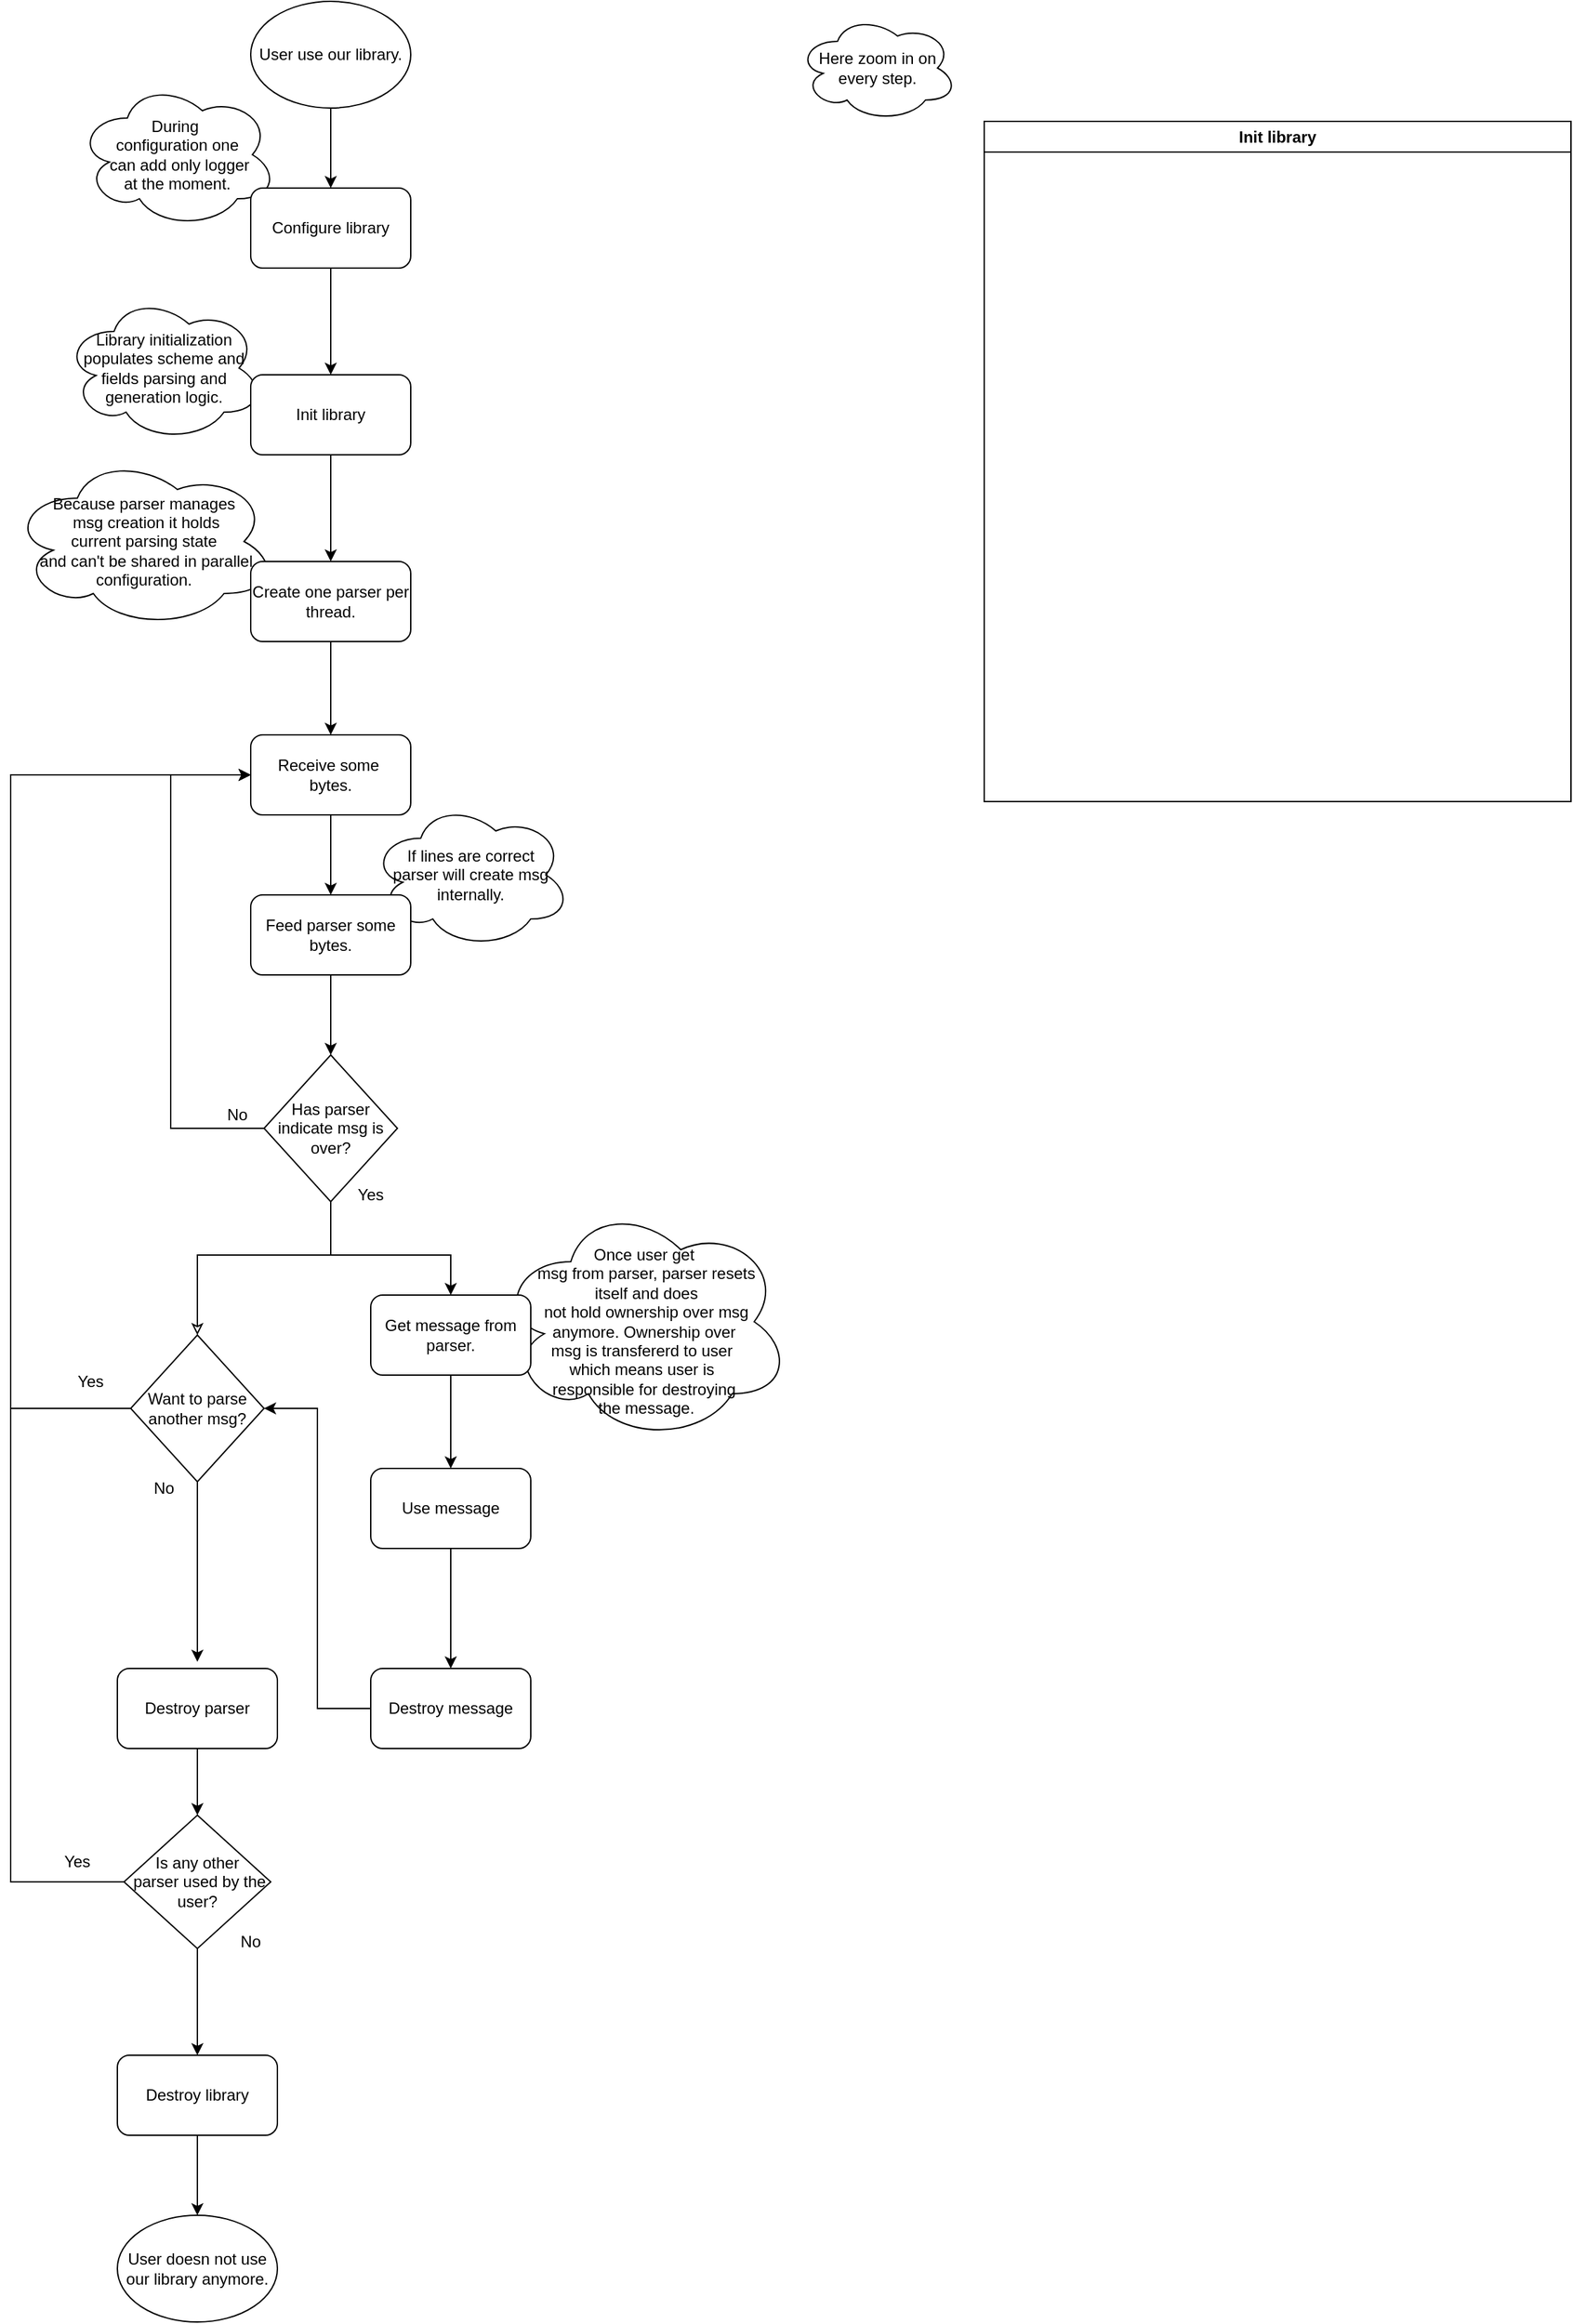 <mxfile version="27.0.1">
  <diagram name="Flow" id="ZKBCoRI4lpfDGy-4syBj">
    <mxGraphModel dx="2098" dy="1630" grid="1" gridSize="10" guides="1" tooltips="1" connect="1" arrows="1" fold="1" page="1" pageScale="1" pageWidth="850" pageHeight="1100" math="0" shadow="0">
      <root>
        <mxCell id="0" />
        <mxCell id="1" parent="0" />
        <mxCell id="w6QvwMustZXX6lFKVsSo-62" value="&lt;div&gt;&lt;br&gt;&lt;/div&gt;&lt;div&gt;&lt;span style=&quot;background-color: transparent; color: light-dark(rgb(0, 0, 0), rgb(255, 255, 255));&quot;&gt;Once user get&lt;/span&gt;&lt;/div&gt;&lt;div&gt;&lt;span style=&quot;background-color: transparent; color: light-dark(rgb(0, 0, 0), rgb(255, 255, 255));&quot;&gt;&amp;nbsp;msg from parser,&amp;nbsp;&lt;/span&gt;&lt;span style=&quot;background-color: transparent; color: light-dark(rgb(0, 0, 0), rgb(255, 255, 255));&quot;&gt;parser resets&lt;/span&gt;&lt;/div&gt;&lt;div&gt;&lt;span style=&quot;background-color: transparent; color: light-dark(rgb(0, 0, 0), rgb(255, 255, 255));&quot;&gt;&amp;nbsp;itself and does&lt;/span&gt;&lt;/div&gt;&lt;div&gt;&amp;nbsp;not hold ownership over msg&lt;/div&gt;&lt;div&gt;&amp;nbsp;anymore. Ownership over&amp;nbsp;&lt;/div&gt;&lt;div&gt;msg is transfererd to user&amp;nbsp;&lt;/div&gt;&lt;div&gt;which means user is&amp;nbsp;&lt;/div&gt;&lt;div&gt;responsible&amp;nbsp;&lt;span style=&quot;background-color: transparent; color: light-dark(rgb(0, 0, 0), rgb(255, 255, 255));&quot;&gt;for destroying&lt;/span&gt;&lt;/div&gt;&lt;div&gt;&lt;span style=&quot;background-color: transparent; color: light-dark(rgb(0, 0, 0), rgb(255, 255, 255));&quot;&gt;&amp;nbsp;the message.&lt;/span&gt;&lt;/div&gt;" style="ellipse;shape=cloud;whiteSpace=wrap;html=1;" parent="1" vertex="1">
          <mxGeometry x="205" y="960" width="220" height="180" as="geometry" />
        </mxCell>
        <mxCell id="w6QvwMustZXX6lFKVsSo-14" value="&lt;div&gt;&lt;br&gt;&lt;/div&gt;Because parser&amp;nbsp;&lt;span style=&quot;background-color: transparent; color: light-dark(rgb(0, 0, 0), rgb(255, 255, 255));&quot;&gt;manages&lt;/span&gt;&lt;div&gt;&lt;span style=&quot;background-color: transparent; color: light-dark(rgb(0, 0, 0), rgb(255, 255, 255));&quot;&gt;&amp;nbsp;msg&amp;nbsp;&lt;/span&gt;&lt;span style=&quot;background-color: transparent; color: light-dark(rgb(0, 0, 0), rgb(255, 255, 255));&quot;&gt;creation it holds&lt;/span&gt;&lt;div&gt;&lt;span style=&quot;background-color: transparent; color: light-dark(rgb(0, 0, 0), rgb(255, 255, 255));&quot;&gt;current parsing state&lt;/span&gt;&lt;/div&gt;&lt;div&gt;&lt;span style=&quot;background-color: transparent; color: light-dark(rgb(0, 0, 0), rgb(255, 255, 255));&quot;&gt;&amp;nbsp;and can&#39;t be shared in parallel&lt;/span&gt;&lt;/div&gt;&lt;div&gt;&lt;span style=&quot;background-color: transparent; color: light-dark(rgb(0, 0, 0), rgb(255, 255, 255));&quot;&gt;configuration.&lt;/span&gt;&lt;/div&gt;&lt;div&gt;&lt;div&gt;&lt;br&gt;&lt;/div&gt;&lt;/div&gt;&lt;/div&gt;" style="ellipse;shape=cloud;whiteSpace=wrap;html=1;" parent="1" vertex="1">
          <mxGeometry x="-160" y="400" width="200" height="130" as="geometry" />
        </mxCell>
        <mxCell id="w6QvwMustZXX6lFKVsSo-7" value="Library initialization populates scheme and fields parsing and generation logic." style="ellipse;shape=cloud;whiteSpace=wrap;html=1;" parent="1" vertex="1">
          <mxGeometry x="-120" y="280" width="150" height="110" as="geometry" />
        </mxCell>
        <mxCell id="w6QvwMustZXX6lFKVsSo-4" value="During&amp;nbsp;&lt;div&gt;configuration one&lt;/div&gt;&lt;div&gt;&amp;nbsp;can add only&lt;span style=&quot;background-color: transparent; color: light-dark(rgb(0, 0, 0), rgb(255, 255, 255));&quot;&gt;&amp;nbsp;logger&lt;/span&gt;&lt;/div&gt;&lt;div&gt;&lt;div&gt;at the moment.&lt;/div&gt;&lt;/div&gt;" style="ellipse;shape=cloud;whiteSpace=wrap;html=1;" parent="1" vertex="1">
          <mxGeometry x="-110" y="120" width="150" height="110" as="geometry" />
        </mxCell>
        <mxCell id="w6QvwMustZXX6lFKVsSo-3" value="" style="edgeStyle=orthogonalEdgeStyle;rounded=0;orthogonalLoop=1;jettySize=auto;html=1;" parent="1" source="w6QvwMustZXX6lFKVsSo-1" target="w6QvwMustZXX6lFKVsSo-2" edge="1">
          <mxGeometry relative="1" as="geometry" />
        </mxCell>
        <mxCell id="w6QvwMustZXX6lFKVsSo-1" value="User use our library." style="ellipse;whiteSpace=wrap;html=1;" parent="1" vertex="1">
          <mxGeometry x="20" y="60" width="120" height="80" as="geometry" />
        </mxCell>
        <mxCell id="w6QvwMustZXX6lFKVsSo-6" value="" style="edgeStyle=orthogonalEdgeStyle;rounded=0;orthogonalLoop=1;jettySize=auto;html=1;" parent="1" source="w6QvwMustZXX6lFKVsSo-2" target="w6QvwMustZXX6lFKVsSo-5" edge="1">
          <mxGeometry relative="1" as="geometry" />
        </mxCell>
        <mxCell id="w6QvwMustZXX6lFKVsSo-2" value="Configure library" style="rounded=1;whiteSpace=wrap;html=1;" parent="1" vertex="1">
          <mxGeometry x="20" y="200" width="120" height="60" as="geometry" />
        </mxCell>
        <mxCell id="w6QvwMustZXX6lFKVsSo-13" value="" style="edgeStyle=orthogonalEdgeStyle;rounded=0;orthogonalLoop=1;jettySize=auto;html=1;" parent="1" source="w6QvwMustZXX6lFKVsSo-5" target="w6QvwMustZXX6lFKVsSo-11" edge="1">
          <mxGeometry relative="1" as="geometry" />
        </mxCell>
        <mxCell id="w6QvwMustZXX6lFKVsSo-5" value="Init library" style="rounded=1;whiteSpace=wrap;html=1;" parent="1" vertex="1">
          <mxGeometry x="20" y="340" width="120" height="60" as="geometry" />
        </mxCell>
        <mxCell id="w6QvwMustZXX6lFKVsSo-26" value="" style="edgeStyle=orthogonalEdgeStyle;rounded=0;orthogonalLoop=1;jettySize=auto;html=1;" parent="1" source="w6QvwMustZXX6lFKVsSo-11" target="w6QvwMustZXX6lFKVsSo-19" edge="1">
          <mxGeometry relative="1" as="geometry" />
        </mxCell>
        <mxCell id="w6QvwMustZXX6lFKVsSo-11" value="Create one parser per thread." style="rounded=1;whiteSpace=wrap;html=1;" parent="1" vertex="1">
          <mxGeometry x="20" y="480" width="120" height="60" as="geometry" />
        </mxCell>
        <mxCell id="w6QvwMustZXX6lFKVsSo-18" value="If lines are correct&lt;div&gt;parser will create msg internally.&lt;/div&gt;" style="ellipse;shape=cloud;whiteSpace=wrap;html=1;" parent="1" vertex="1">
          <mxGeometry x="110" y="660" width="150" height="110" as="geometry" />
        </mxCell>
        <mxCell id="w6QvwMustZXX6lFKVsSo-27" value="" style="edgeStyle=orthogonalEdgeStyle;rounded=0;orthogonalLoop=1;jettySize=auto;html=1;" parent="1" source="w6QvwMustZXX6lFKVsSo-19" target="w6QvwMustZXX6lFKVsSo-20" edge="1">
          <mxGeometry relative="1" as="geometry" />
        </mxCell>
        <mxCell id="w6QvwMustZXX6lFKVsSo-19" value="Receive some&amp;nbsp;&lt;div&gt;bytes.&lt;/div&gt;" style="rounded=1;whiteSpace=wrap;html=1;" parent="1" vertex="1">
          <mxGeometry x="20" y="610" width="120" height="60" as="geometry" />
        </mxCell>
        <mxCell id="w6QvwMustZXX6lFKVsSo-28" value="" style="edgeStyle=orthogonalEdgeStyle;rounded=0;orthogonalLoop=1;jettySize=auto;html=1;" parent="1" source="w6QvwMustZXX6lFKVsSo-20" target="w6QvwMustZXX6lFKVsSo-21" edge="1">
          <mxGeometry relative="1" as="geometry" />
        </mxCell>
        <mxCell id="w6QvwMustZXX6lFKVsSo-20" value="Feed parser some bytes." style="rounded=1;whiteSpace=wrap;html=1;" parent="1" vertex="1">
          <mxGeometry x="20" y="730" width="120" height="60" as="geometry" />
        </mxCell>
        <mxCell id="w6QvwMustZXX6lFKVsSo-25" value="" style="edgeStyle=orthogonalEdgeStyle;rounded=0;orthogonalLoop=1;jettySize=auto;html=1;entryX=0;entryY=0.5;entryDx=0;entryDy=0;" parent="1" source="w6QvwMustZXX6lFKVsSo-21" target="w6QvwMustZXX6lFKVsSo-19" edge="1">
          <mxGeometry relative="1" as="geometry">
            <mxPoint x="-100" y="905" as="targetPoint" />
            <Array as="points">
              <mxPoint x="-40" y="905" />
              <mxPoint x="-40" y="640" />
            </Array>
          </mxGeometry>
        </mxCell>
        <mxCell id="w6QvwMustZXX6lFKVsSo-35" value="" style="edgeStyle=orthogonalEdgeStyle;rounded=0;orthogonalLoop=1;jettySize=auto;html=1;" parent="1" source="w6QvwMustZXX6lFKVsSo-21" target="w6QvwMustZXX6lFKVsSo-34" edge="1">
          <mxGeometry relative="1" as="geometry">
            <Array as="points">
              <mxPoint x="80" y="1000" />
              <mxPoint x="170" y="1000" />
            </Array>
          </mxGeometry>
        </mxCell>
        <mxCell id="w6QvwMustZXX6lFKVsSo-21" value="Has parser indicate msg is over?" style="rhombus;whiteSpace=wrap;html=1;" parent="1" vertex="1">
          <mxGeometry x="30" y="850" width="100" height="110" as="geometry" />
        </mxCell>
        <mxCell id="w6QvwMustZXX6lFKVsSo-29" value="No" style="text;html=1;align=center;verticalAlign=middle;whiteSpace=wrap;rounded=0;" parent="1" vertex="1">
          <mxGeometry x="-20" y="880" width="60" height="30" as="geometry" />
        </mxCell>
        <mxCell id="w6QvwMustZXX6lFKVsSo-77" value="" style="edgeStyle=orthogonalEdgeStyle;rounded=0;orthogonalLoop=1;jettySize=auto;html=1;" parent="1" source="w6QvwMustZXX6lFKVsSo-34" target="w6QvwMustZXX6lFKVsSo-43" edge="1">
          <mxGeometry relative="1" as="geometry">
            <mxPoint x="170" y="1200" as="targetPoint" />
          </mxGeometry>
        </mxCell>
        <mxCell id="w6QvwMustZXX6lFKVsSo-34" value="Get message from parser." style="rounded=1;whiteSpace=wrap;html=1;" parent="1" vertex="1">
          <mxGeometry x="110" y="1030" width="120" height="60" as="geometry" />
        </mxCell>
        <mxCell id="w6QvwMustZXX6lFKVsSo-36" value="Yes" style="text;html=1;align=center;verticalAlign=middle;whiteSpace=wrap;rounded=0;" parent="1" vertex="1">
          <mxGeometry x="80" y="940" width="60" height="30" as="geometry" />
        </mxCell>
        <mxCell id="w6QvwMustZXX6lFKVsSo-47" value="" style="edgeStyle=orthogonalEdgeStyle;rounded=0;orthogonalLoop=1;jettySize=auto;html=1;" parent="1" source="w6QvwMustZXX6lFKVsSo-43" target="w6QvwMustZXX6lFKVsSo-46" edge="1">
          <mxGeometry relative="1" as="geometry" />
        </mxCell>
        <mxCell id="w6QvwMustZXX6lFKVsSo-43" value="Use message" style="rounded=1;whiteSpace=wrap;html=1;" parent="1" vertex="1">
          <mxGeometry x="110" y="1160" width="120" height="60" as="geometry" />
        </mxCell>
        <mxCell id="w6QvwMustZXX6lFKVsSo-69" value="" style="edgeStyle=orthogonalEdgeStyle;rounded=0;orthogonalLoop=1;jettySize=auto;html=1;entryX=1;entryY=0.5;entryDx=0;entryDy=0;" parent="1" source="w6QvwMustZXX6lFKVsSo-46" target="w6QvwMustZXX6lFKVsSo-57" edge="1">
          <mxGeometry relative="1" as="geometry" />
        </mxCell>
        <mxCell id="w6QvwMustZXX6lFKVsSo-46" value="Destroy message" style="rounded=1;whiteSpace=wrap;html=1;" parent="1" vertex="1">
          <mxGeometry x="110" y="1310" width="120" height="60" as="geometry" />
        </mxCell>
        <mxCell id="w6QvwMustZXX6lFKVsSo-66" value="" style="edgeStyle=orthogonalEdgeStyle;rounded=0;orthogonalLoop=1;jettySize=auto;html=1;entryX=0;entryY=0.5;entryDx=0;entryDy=0;" parent="1" source="w6QvwMustZXX6lFKVsSo-57" target="w6QvwMustZXX6lFKVsSo-19" edge="1">
          <mxGeometry relative="1" as="geometry">
            <mxPoint x="-215" y="1255" as="targetPoint" />
            <Array as="points">
              <mxPoint x="-160" y="1115" />
              <mxPoint x="-160" y="640" />
            </Array>
          </mxGeometry>
        </mxCell>
        <mxCell id="w6QvwMustZXX6lFKVsSo-71" value="" style="edgeStyle=orthogonalEdgeStyle;rounded=0;orthogonalLoop=1;jettySize=auto;html=1;" parent="1" source="w6QvwMustZXX6lFKVsSo-57" edge="1">
          <mxGeometry relative="1" as="geometry">
            <mxPoint x="-20" y="1305" as="targetPoint" />
          </mxGeometry>
        </mxCell>
        <mxCell id="w6QvwMustZXX6lFKVsSo-79" value="" style="edgeStyle=orthogonalEdgeStyle;rounded=0;orthogonalLoop=1;jettySize=auto;html=1;entryX=0.5;entryY=1;entryDx=0;entryDy=0;startArrow=classic;startFill=0;endArrow=none;" parent="1" source="w6QvwMustZXX6lFKVsSo-57" target="w6QvwMustZXX6lFKVsSo-21" edge="1">
          <mxGeometry relative="1" as="geometry">
            <mxPoint x="-20" y="925" as="targetPoint" />
            <Array as="points">
              <mxPoint x="-20" y="1000" />
              <mxPoint x="80" y="1000" />
            </Array>
          </mxGeometry>
        </mxCell>
        <mxCell id="w6QvwMustZXX6lFKVsSo-57" value="Want to parse another msg?" style="rhombus;whiteSpace=wrap;html=1;" parent="1" vertex="1">
          <mxGeometry x="-70" y="1060" width="100" height="110" as="geometry" />
        </mxCell>
        <mxCell id="w6QvwMustZXX6lFKVsSo-67" value="Yes" style="text;html=1;align=center;verticalAlign=middle;whiteSpace=wrap;rounded=0;" parent="1" vertex="1">
          <mxGeometry x="-130" y="1080" width="60" height="30" as="geometry" />
        </mxCell>
        <mxCell id="w6QvwMustZXX6lFKVsSo-72" value="No" style="text;html=1;align=center;verticalAlign=middle;whiteSpace=wrap;rounded=0;" parent="1" vertex="1">
          <mxGeometry x="-75" y="1160" width="60" height="30" as="geometry" />
        </mxCell>
        <mxCell id="w6QvwMustZXX6lFKVsSo-85" value="" style="edgeStyle=orthogonalEdgeStyle;rounded=0;orthogonalLoop=1;jettySize=auto;html=1;" parent="1" source="w6QvwMustZXX6lFKVsSo-74" target="w6QvwMustZXX6lFKVsSo-82" edge="1">
          <mxGeometry relative="1" as="geometry" />
        </mxCell>
        <mxCell id="w6QvwMustZXX6lFKVsSo-74" value="Destroy parser" style="rounded=1;whiteSpace=wrap;html=1;" parent="1" vertex="1">
          <mxGeometry x="-80" y="1310" width="120" height="60" as="geometry" />
        </mxCell>
        <mxCell id="w6QvwMustZXX6lFKVsSo-83" value="" style="edgeStyle=orthogonalEdgeStyle;rounded=0;orthogonalLoop=1;jettySize=auto;html=1;entryX=0;entryY=0.5;entryDx=0;entryDy=0;" parent="1" source="w6QvwMustZXX6lFKVsSo-82" target="w6QvwMustZXX6lFKVsSo-19" edge="1">
          <mxGeometry relative="1" as="geometry">
            <mxPoint x="-150" y="1470" as="targetPoint" />
            <Array as="points">
              <mxPoint x="-160" y="1470" />
              <mxPoint x="-160" y="640" />
            </Array>
          </mxGeometry>
        </mxCell>
        <mxCell id="w6QvwMustZXX6lFKVsSo-87" value="" style="edgeStyle=orthogonalEdgeStyle;rounded=0;orthogonalLoop=1;jettySize=auto;html=1;" parent="1" source="w6QvwMustZXX6lFKVsSo-82" edge="1">
          <mxGeometry relative="1" as="geometry">
            <mxPoint x="-20" y="1600" as="targetPoint" />
          </mxGeometry>
        </mxCell>
        <mxCell id="w6QvwMustZXX6lFKVsSo-82" value="Is any other&lt;div&gt;&amp;nbsp;parser used by the user?&lt;/div&gt;" style="rhombus;whiteSpace=wrap;html=1;" parent="1" vertex="1">
          <mxGeometry x="-75" y="1420" width="110" height="100" as="geometry" />
        </mxCell>
        <mxCell id="w6QvwMustZXX6lFKVsSo-84" value="Yes" style="text;html=1;align=center;verticalAlign=middle;whiteSpace=wrap;rounded=0;" parent="1" vertex="1">
          <mxGeometry x="-140" y="1440" width="60" height="30" as="geometry" />
        </mxCell>
        <mxCell id="w6QvwMustZXX6lFKVsSo-88" value="No" style="text;html=1;align=center;verticalAlign=middle;whiteSpace=wrap;rounded=0;" parent="1" vertex="1">
          <mxGeometry x="-10" y="1500" width="60" height="30" as="geometry" />
        </mxCell>
        <mxCell id="w6QvwMustZXX6lFKVsSo-91" value="" style="edgeStyle=orthogonalEdgeStyle;rounded=0;orthogonalLoop=1;jettySize=auto;html=1;" parent="1" source="w6QvwMustZXX6lFKVsSo-89" target="w6QvwMustZXX6lFKVsSo-90" edge="1">
          <mxGeometry relative="1" as="geometry" />
        </mxCell>
        <mxCell id="w6QvwMustZXX6lFKVsSo-89" value="Destroy library" style="rounded=1;whiteSpace=wrap;html=1;" parent="1" vertex="1">
          <mxGeometry x="-80" y="1600" width="120" height="60" as="geometry" />
        </mxCell>
        <mxCell id="w6QvwMustZXX6lFKVsSo-90" value="User doesn not use our library anymore." style="ellipse;whiteSpace=wrap;html=1;" parent="1" vertex="1">
          <mxGeometry x="-80" y="1720" width="120" height="80" as="geometry" />
        </mxCell>
        <mxCell id="w6QvwMustZXX6lFKVsSo-92" value="Init library" style="swimlane;whiteSpace=wrap;html=1;" parent="1" vertex="1">
          <mxGeometry x="570" y="150" width="440" height="510" as="geometry" />
        </mxCell>
        <mxCell id="w6QvwMustZXX6lFKVsSo-93" value="Here zoom in on every step." style="ellipse;shape=cloud;whiteSpace=wrap;html=1;" parent="1" vertex="1">
          <mxGeometry x="430" y="70" width="120" height="80" as="geometry" />
        </mxCell>
      </root>
    </mxGraphModel>
  </diagram>
</mxfile>
